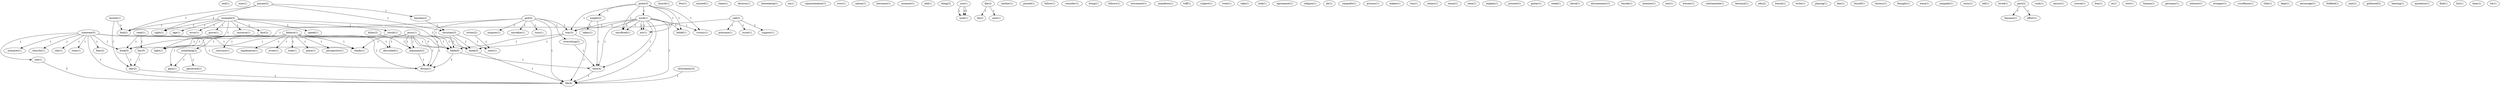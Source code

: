 digraph G {
  end [ label="end(1)" ];
  uses [ label="uses(1)" ];
  anyone [ label="anyone(2)" ];
  become [ label="become(2)" ];
  right [ label="right(1)" ];
  fool [ label="fool(2)" ];
  christian [ label="christian(5)" ];
  church [ label="church(1)" ];
  btw [ label="btw(1)" ];
  example [ label="example(3)" ];
  universe [ label="universe(1)" ];
  speed [ label="speed(1)" ];
  age [ label="age(1)" ];
  error [ label="error(1)" ];
  prove [ label="prove(1)" ];
  fact [ label="fact(2)" ];
  result [ label="result(1)" ];
  light [ label="light(1)" ];
  think [ label="think(3)" ];
  existed [ label="existed(1)" ];
  claim [ label="claim(1)" ];
  destroy [ label="destroy(1)" ];
  heisenberg [ label="heisenberg(1)" ];
  au [ label="au(1)" ];
  someone [ label="someone(5)" ];
  fear [ label="fear(2)" ];
  interpret [ label="interpret(1)" ];
  churchs [ label="churchs(1)" ];
  shit [ label="shit(1)" ];
  book [ label="book(5)" ];
  tries [ label="tries(1)" ];
  one [ label="one(1)" ];
  thinks [ label="thinks(1)" ];
  bible [ label="bible(6)" ];
  fiction [ label="fiction(1)" ];
  life [ label="life(4)" ];
  representation [ label="representation(1)" ];
  wwc [ label="wwc(1)" ];
  nation [ label="nation(1)" ];
  lawrence [ label="lawrence(1)" ];
  moment [ label="moment(1)" ];
  add [ label="add(1)" ];
  thing [ label="thing(3)" ];
  use [ label="use(1)" ];
  note [ label="note(1)" ];
  note [ label="note(1)" ];
  die [ label="die(2)" ];
  lie [ label="lie(2)" ];
  save [ label="save(1)" ];
  niether [ label="niether(1)" ];
  posted [ label="posted(1)" ];
  follow [ label="follow(1)" ];
  consider [ label="consider(1)" ];
  bring [ label="bring(1)" ];
  believe [ label="believe(1)" ];
  something [ label="something(2)" ];
  convince [ label="convince(1)" ];
  explanation [ label="explanation(1)" ];
  event [ label="event(1)" ];
  took [ label="took(1)" ];
  place [ label="place(1)" ];
  gain [ label="gain(1)" ];
  perspective [ label="perspective(1)" ];
  described [ label="described(1)" ];
  follows [ label="follows(1)" ];
  god [ label="god(4)" ];
  inspires [ label="inspires(1)" ];
  everything [ label="everything(2)" ];
  sacrafice [ label="sacrafice(1)" ];
  way [ label="way(3)" ];
  turn [ label="turn(1)" ];
  movement [ label="movement(1)" ];
  work [ label="work(1)" ];
  belief [ label="belief(1)" ];
  victory [ label="victory(1)" ];
  sacrificed [ label="sacrificed(1)" ];
  act [ label="act(1)" ];
  time [ label="time(4)" ];
  manifesto [ label="manifesto(1)" ];
  tuff [ label="tuff(1)" ];
  subject [ label="subject(1)" ];
  treat [ label="treat(1)" ];
  take [ label="take(1)" ];
  persevere [ label="persevere(1)" ];
  look [ label="look(1)" ];
  agreement [ label="agreement(1)" ];
  call [ label="call(2)" ];
  presume [ label="presume(1)" ];
  issue [ label="issue(1)" ];
  support [ label="support(1)" ];
  read [ label="read(1)" ];
  liar [ label="liar(5)" ];
  religion [ label="religion(1)" ];
  alt [ label="alt(1)" ];
  campollo [ label="campollo(1)" ];
  process [ label="process(1)" ];
  makes [ label="makes(1)" ];
  rise [ label="rise(1)" ];
  seems [ label="seems(1)" ];
  sense [ label="sense(1)" ];
  seen [ label="seen(1)" ];
  explain [ label="explain(1)" ];
  present [ label="present(1)" ];
  guitar [ label="guitar(1)" ];
  week [ label="week(1)" ];
  david [ label="david(1)" ];
  documentary [ label="documentary(1)" ];
  bissda [ label="bissda(1)" ];
  mention [ label="mention(1)" ];
  lost [ label="lost(1)" ];
  day [ label="day(2)" ];
  werner [ label="werner(1)" ];
  substantiate [ label="substantiate(1)" ];
  betrayal [ label="betrayal(1)" ];
  edu [ label="edu(2)" ];
  bunch [ label="bunch(1)" ];
  write [ label="write(1)" ];
  playing [ label="playing(1)" ];
  dan [ label="dan(1)" ];
  bissell [ label="bissell(1)" ];
  history [ label="history(1)" ];
  thought [ label="thought(1)" ];
  point [ label="point(3)" ];
  weight [ label="weight(2)" ];
  work [ label="work(1)" ];
  koresh [ label="koresh(1)" ];
  wasn [ label="wasn(1)" ];
  takes [ label="takes(1)" ];
  campello [ label="campello(1)" ];
  story [ label="story(1)" ];
  tell [ label="tell(1)" ];
  loved [ label="loved(1)" ];
  part [ label="part(2)" ];
  became [ label="became(1)" ];
  effort [ label="effort(1)" ];
  rush [ label="rush(1)" ];
  saturn [ label="saturn(1)" ];
  course [ label="course(1)" ];
  box [ label="box(1)" ];
  re [ label="re(1)" ];
  use [ label="use(1)" ];
  sort [ label="sort(1)" ];
  hmmm [ label="hmmm(1)" ];
  germany [ label="germany(1)" ];
  interest [ label="interest(1)" ];
  stranger [ label="stranger(1)" ];
  hitler [ label="hitler(2)" ];
  argument [ label="argument(2)" ];
  crucifixion [ label="crucifixion(1)" ];
  title [ label="title(1)" ];
  kept [ label="kept(1)" ];
  jesus [ label="jesus(3)" ];
  encourage [ label="encourage(1)" ];
  fulfilled [ label="fulfilled(1)" ];
  nazi [ label="nazi(1)" ];
  gathered [ label="gathered(2)" ];
  hearing [ label="hearing(1)" ];
  quotation [ label="quotation(1)" ];
  writes [ label="writes(2)" ];
  start [ label="start(1)" ];
  jesus [ label="jesus(1)" ];
  find [ label="find(1)" ];
  list [ label="list(1)" ];
  christianity [ label="christianity(2)" ];
  hear [ label="hear(1)" ];
  lot [ label="lot(1)" ];
  anyone -> become [ label="1" ];
  anyone -> right [ label="1" ];
  anyone -> fool [ label="1" ];
  anyone -> christian [ label="1" ];
  example -> universe [ label="1" ];
  example -> speed [ label="1" ];
  example -> age [ label="1" ];
  example -> error [ label="1" ];
  example -> prove [ label="1" ];
  example -> fact [ label="1" ];
  example -> right [ label="1" ];
  example -> result [ label="1" ];
  example -> light [ label="1" ];
  example -> fool [ label="1" ];
  example -> think [ label="1" ];
  someone -> fear [ label="1" ];
  someone -> interpret [ label="1" ];
  someone -> churchs [ label="1" ];
  someone -> shit [ label="1" ];
  someone -> book [ label="1" ];
  someone -> tries [ label="1" ];
  someone -> one [ label="1" ];
  someone -> thinks [ label="1" ];
  someone -> bible [ label="1" ];
  someone -> fiction [ label="1" ];
  someone -> life [ label="1" ];
  use -> note [ label="1" ];
  use -> note [ label="1" ];
  die -> lie [ label="1" ];
  die -> save [ label="1" ];
  believe -> something [ label="1" ];
  believe -> convince [ label="1" ];
  believe -> explanation [ label="1" ];
  believe -> book [ label="1" ];
  believe -> event [ label="1" ];
  believe -> took [ label="1" ];
  believe -> place [ label="1" ];
  believe -> gain [ label="1" ];
  believe -> perspective [ label="1" ];
  believe -> described [ label="1" ];
  believe -> thinks [ label="1" ];
  believe -> bible [ label="2" ];
  believe -> fiction [ label="1" ];
  god -> inspires [ label="1" ];
  god -> book [ label="1" ];
  god -> everything [ label="1" ];
  god -> sacrafice [ label="1" ];
  god -> way [ label="1" ];
  god -> turn [ label="1" ];
  god -> think [ label="1" ];
  god -> life [ label="1" ];
  work -> belief [ label="1" ];
  work -> victory [ label="1" ];
  work -> sacrificed [ label="1" ];
  work -> act [ label="1" ];
  work -> way [ label="1" ];
  work -> time [ label="1" ];
  work -> life [ label="1" ];
  become -> christian [ label="1" ];
  something -> persevere [ label="1" ];
  something -> gain [ label="1" ];
  fact -> light [ label="1" ];
  call -> presume [ label="1" ];
  call -> issue [ label="1" ];
  call -> fool [ label="1" ];
  call -> support [ label="1" ];
  read -> liar [ label="1" ];
  read -> book [ label="1" ];
  result -> light [ label="1" ];
  result -> bible [ label="1" ];
  liar -> day [ label="1" ];
  point -> belief [ label="1" ];
  point -> weight [ label="1" ];
  point -> victory [ label="1" ];
  point -> work [ label="1" ];
  point -> sacrificed [ label="1" ];
  point -> act [ label="1" ];
  point -> way [ label="1" ];
  book -> day [ label="1" ];
  koresh -> fool [ label="1" ];
  koresh -> day [ label="1" ];
  everything -> time [ label="1" ];
  weight -> takes [ label="1" ];
  weight -> time [ label="1" ];
  part -> became [ label="1" ];
  part -> effort [ label="1" ];
  work -> sacrificed [ label="1" ];
  work -> act [ label="1" ];
  work -> way [ label="1" ];
  work -> time [ label="1" ];
  work -> life [ label="1" ];
  use -> note [ label="1" ];
  day -> life [ label="1" ];
  hitler -> argument [ label="1" ];
  jesus -> described [ label="1" ];
  jesus -> thinks [ label="1" ];
  jesus -> bible [ label="1" ];
  jesus -> argument [ label="1" ];
  jesus -> fiction [ label="1" ];
  one -> life [ label="2" ];
  way -> bible [ label="1" ];
  way -> think [ label="1" ];
  way -> life [ label="1" ];
  writes -> start [ label="1" ];
  jesus -> bible [ label="1" ];
  jesus -> argument [ label="1" ];
  jesus -> fiction [ label="1" ];
  christian -> start [ label="1" ];
  christian -> bible [ label="1" ];
  christian -> think [ label="1" ];
  bible -> time [ label="1" ];
  bible -> fiction [ label="2" ];
  time -> life [ label="1" ];
  think -> life [ label="1" ];
  christianity -> life [ label="1" ];
  argument -> fiction [ label="1" ];
}
